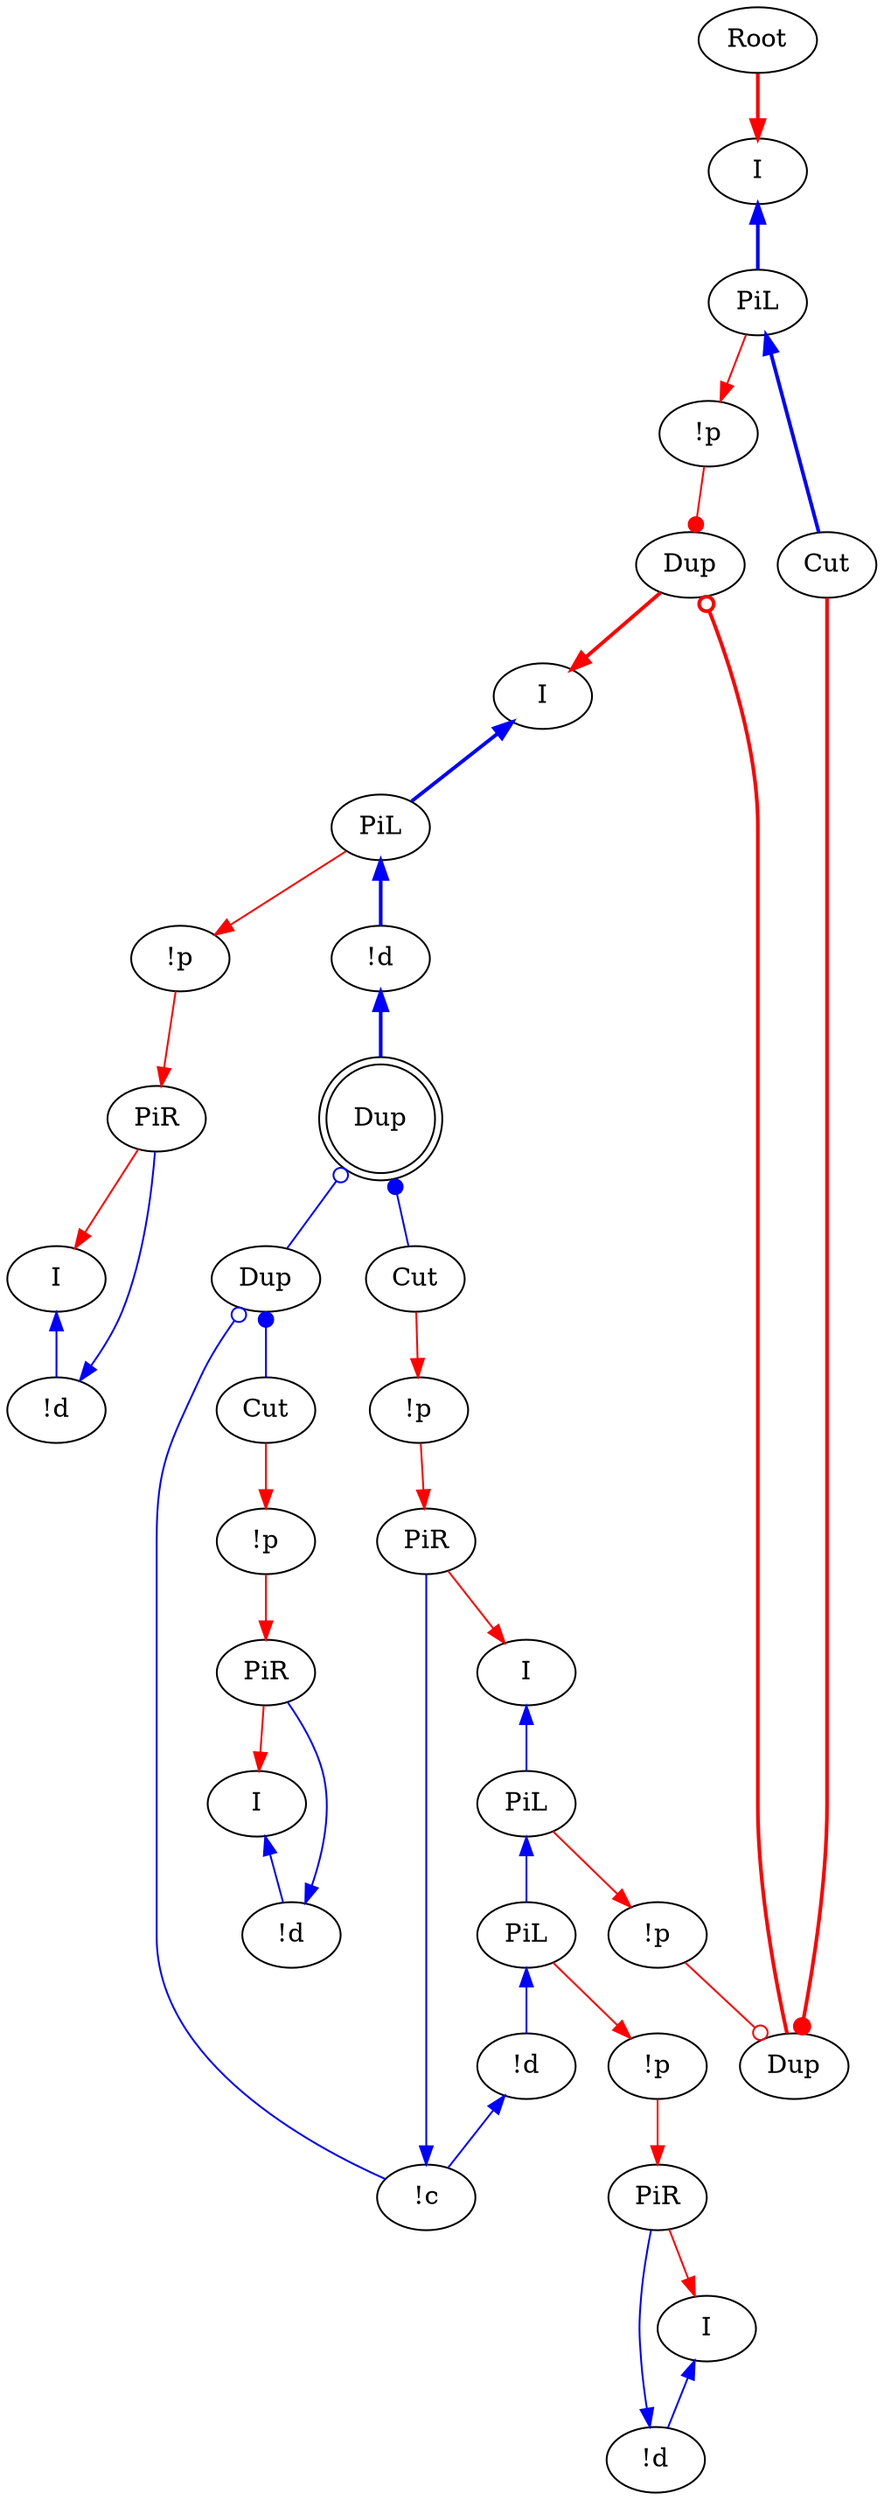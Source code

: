 digraph {
"Root0" [label="Root"]
"PiL0" [label="PiL"]
"I0" [label="I"]
"!p0" [label="!p"]
"Cut0" [label="Cut"]
"PiR0" [label="PiR"]
"!c0" [label="!c"]
"!d0" [label="!d"]
"PiL1" [label="PiL"]
"PiL2" [label="PiL"]
"I1" [label="I"]
"!p1" [label="!p"]
"!p2" [label="!p"]
"Cut1" [label="Cut"]
"PiR1" [label="PiR"]
"PiR2" [label="PiR"]
"!d1" [label="!d"]
"I2" [label="I"]
"!d2" [label="!d"]
"I3" [label="I"]
"!p3" [label="!p"]
"PiR3" [label="PiR"]
"!d3" [label="!d"]
"I4" [label="I"]
"PiL3" [label="PiL"]
"!p4" [label="!p"]
"Dup2_0" [label="Dup",shape=doublecircle]
"Dup2_1" [label="Dup"]
"!p5" [label="!p"]
"Dup3_0" [label="Dup"]
"Dup3_1" [label="Dup"]
"Cut2" [label="Cut"]
"!d4" [label="!d"]
"I5" [label="I"]
"!d4" -> "Dup2_0"[color=blue,tooltip="e15",penwidth=2,dir=back]
"PiL0" -> "!d4"[color=blue,tooltip="e17",penwidth=2,dir=back]
"I5" -> "PiL0"[color=blue,tooltip="e19",penwidth=2,dir=back]
"PiL0" -> "!p1"[color=red,tooltip="e21"]
"Dup2_0" -> "Cut0"[color=blue,tooltip="e23",arrowtail=dot,dir=back]
"Dup2_0" -> "Dup3_0"[color=blue,tooltip="e25",arrowtail=odot,dir=back]
"I0" -> "PiL3"[color=blue,tooltip="e32",penwidth=2,dir=back]
"PiL3" -> "!p4"[color=red,tooltip="e34"]
"Cut0" -> "!p0"[color=red,tooltip="e37"]
"!p0" -> "PiR0"[color=red,tooltip="e39"]
"!c0" -> "PiR0"[color=blue,tooltip="e41",dir=back]
"PiR0" -> "I1"[color=red,tooltip="e43"]
"Dup3_0" -> "Cut1"[color=blue,tooltip="e45",arrowtail=dot,dir=back]
"!d0" -> "!c0"[color=blue,tooltip="e46",dir=back]
"Dup3_0" -> "!c0"[color=blue,tooltip="e47",arrowtail=odot,dir=back]
"PiL1" -> "!d0"[color=blue,tooltip="e49",dir=back]
"PiL2" -> "PiL1"[color=blue,tooltip="e51",dir=back]
"PiL1" -> "!p3"[color=red,tooltip="e53"]
"I1" -> "PiL2"[color=blue,tooltip="e55",dir=back]
"PiL2" -> "!p5"[color=red,tooltip="e57"]
"!p1" -> "PiR1"[color=red,tooltip="e59"]
"Cut1" -> "!p2"[color=red,tooltip="e63"]
"!p2" -> "PiR2"[color=red,tooltip="e65"]
"!d1" -> "PiR1"[color=blue,tooltip="e67",dir=back]
"PiR1" -> "I2"[color=red,tooltip="e69"]
"!d2" -> "PiR2"[color=blue,tooltip="e75",dir=back]
"PiR2" -> "I3"[color=red,tooltip="e77"]
"I2" -> "!d1"[color=blue,tooltip="e79",dir=back]
"I3" -> "!d2"[color=blue,tooltip="e83",dir=back]
"!p3" -> "PiR3"[color=red,tooltip="e85"]
"!d3" -> "PiR3"[color=blue,tooltip="e87",dir=back]
"PiR3" -> "I4"[color=red,tooltip="e89"]
"PiL3" -> "Cut2"[color=blue,tooltip="e90",penwidth=2,dir=back]
"I4" -> "!d3"[color=blue,tooltip="e91",dir=back]
"!p4" -> "Dup2_1"[color=red,tooltip="e92",arrowhead=dot]
"Dup3_1" -> "Dup2_1"[color=red,tooltip="e93",arrowhead=odot,penwidth=2]
"Cut2" -> "Dup3_1"[color=red,tooltip="e94",arrowhead=dot,penwidth=2]
"!p5" -> "Dup3_1"[color=red,tooltip="e95",arrowhead=odot]
"Root0" -> "I0"[color=red,tooltip="rettop",penwidth=2]
"Dup2_1" -> "I5"[color=red,tooltip="yli",penwidth=2]
}
